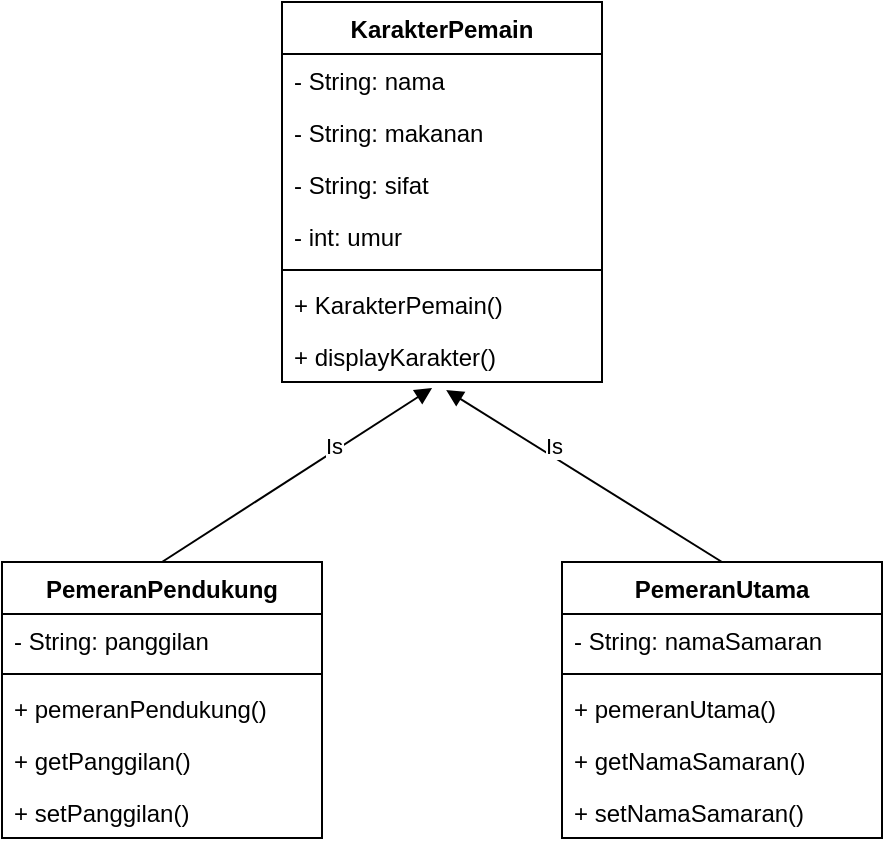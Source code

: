<mxfile version="13.9.7" type="github">
  <diagram id="9_gkcwxZqlh5dM0crbW0" name="Page-1">
    <mxGraphModel dx="1038" dy="615" grid="1" gridSize="10" guides="1" tooltips="1" connect="1" arrows="1" fold="1" page="1" pageScale="1" pageWidth="850" pageHeight="1100" math="0" shadow="0">
      <root>
        <mxCell id="0" />
        <mxCell id="1" parent="0" />
        <mxCell id="N5jSthREO9qhUIvIR3jq-5" value="KarakterPemain" style="swimlane;fontStyle=1;align=center;verticalAlign=top;childLayout=stackLayout;horizontal=1;startSize=26;horizontalStack=0;resizeParent=1;resizeParentMax=0;resizeLast=0;collapsible=1;marginBottom=0;" vertex="1" parent="1">
          <mxGeometry x="340" y="80" width="160" height="190" as="geometry" />
        </mxCell>
        <mxCell id="N5jSthREO9qhUIvIR3jq-6" value="- String: nama" style="text;strokeColor=none;fillColor=none;align=left;verticalAlign=top;spacingLeft=4;spacingRight=4;overflow=hidden;rotatable=0;points=[[0,0.5],[1,0.5]];portConstraint=eastwest;" vertex="1" parent="N5jSthREO9qhUIvIR3jq-5">
          <mxGeometry y="26" width="160" height="26" as="geometry" />
        </mxCell>
        <mxCell id="N5jSthREO9qhUIvIR3jq-9" value="- String: makanan" style="text;strokeColor=none;fillColor=none;align=left;verticalAlign=top;spacingLeft=4;spacingRight=4;overflow=hidden;rotatable=0;points=[[0,0.5],[1,0.5]];portConstraint=eastwest;" vertex="1" parent="N5jSthREO9qhUIvIR3jq-5">
          <mxGeometry y="52" width="160" height="26" as="geometry" />
        </mxCell>
        <mxCell id="N5jSthREO9qhUIvIR3jq-10" value="- String: sifat" style="text;strokeColor=none;fillColor=none;align=left;verticalAlign=top;spacingLeft=4;spacingRight=4;overflow=hidden;rotatable=0;points=[[0,0.5],[1,0.5]];portConstraint=eastwest;" vertex="1" parent="N5jSthREO9qhUIvIR3jq-5">
          <mxGeometry y="78" width="160" height="26" as="geometry" />
        </mxCell>
        <mxCell id="N5jSthREO9qhUIvIR3jq-11" value="- int: umur" style="text;strokeColor=none;fillColor=none;align=left;verticalAlign=top;spacingLeft=4;spacingRight=4;overflow=hidden;rotatable=0;points=[[0,0.5],[1,0.5]];portConstraint=eastwest;" vertex="1" parent="N5jSthREO9qhUIvIR3jq-5">
          <mxGeometry y="104" width="160" height="26" as="geometry" />
        </mxCell>
        <mxCell id="N5jSthREO9qhUIvIR3jq-7" value="" style="line;strokeWidth=1;fillColor=none;align=left;verticalAlign=middle;spacingTop=-1;spacingLeft=3;spacingRight=3;rotatable=0;labelPosition=right;points=[];portConstraint=eastwest;" vertex="1" parent="N5jSthREO9qhUIvIR3jq-5">
          <mxGeometry y="130" width="160" height="8" as="geometry" />
        </mxCell>
        <mxCell id="N5jSthREO9qhUIvIR3jq-8" value="+ KarakterPemain()" style="text;strokeColor=none;fillColor=none;align=left;verticalAlign=top;spacingLeft=4;spacingRight=4;overflow=hidden;rotatable=0;points=[[0,0.5],[1,0.5]];portConstraint=eastwest;" vertex="1" parent="N5jSthREO9qhUIvIR3jq-5">
          <mxGeometry y="138" width="160" height="26" as="geometry" />
        </mxCell>
        <mxCell id="N5jSthREO9qhUIvIR3jq-12" value="+ displayKarakter()" style="text;strokeColor=none;fillColor=none;align=left;verticalAlign=top;spacingLeft=4;spacingRight=4;overflow=hidden;rotatable=0;points=[[0,0.5],[1,0.5]];portConstraint=eastwest;" vertex="1" parent="N5jSthREO9qhUIvIR3jq-5">
          <mxGeometry y="164" width="160" height="26" as="geometry" />
        </mxCell>
        <mxCell id="N5jSthREO9qhUIvIR3jq-13" value="PemeranPendukung" style="swimlane;fontStyle=1;align=center;verticalAlign=top;childLayout=stackLayout;horizontal=1;startSize=26;horizontalStack=0;resizeParent=1;resizeParentMax=0;resizeLast=0;collapsible=1;marginBottom=0;" vertex="1" parent="1">
          <mxGeometry x="200" y="360" width="160" height="138" as="geometry" />
        </mxCell>
        <mxCell id="N5jSthREO9qhUIvIR3jq-14" value="- String: panggilan" style="text;strokeColor=none;fillColor=none;align=left;verticalAlign=top;spacingLeft=4;spacingRight=4;overflow=hidden;rotatable=0;points=[[0,0.5],[1,0.5]];portConstraint=eastwest;" vertex="1" parent="N5jSthREO9qhUIvIR3jq-13">
          <mxGeometry y="26" width="160" height="26" as="geometry" />
        </mxCell>
        <mxCell id="N5jSthREO9qhUIvIR3jq-18" value="" style="line;strokeWidth=1;fillColor=none;align=left;verticalAlign=middle;spacingTop=-1;spacingLeft=3;spacingRight=3;rotatable=0;labelPosition=right;points=[];portConstraint=eastwest;" vertex="1" parent="N5jSthREO9qhUIvIR3jq-13">
          <mxGeometry y="52" width="160" height="8" as="geometry" />
        </mxCell>
        <mxCell id="N5jSthREO9qhUIvIR3jq-19" value="+ pemeranPendukung()" style="text;strokeColor=none;fillColor=none;align=left;verticalAlign=top;spacingLeft=4;spacingRight=4;overflow=hidden;rotatable=0;points=[[0,0.5],[1,0.5]];portConstraint=eastwest;" vertex="1" parent="N5jSthREO9qhUIvIR3jq-13">
          <mxGeometry y="60" width="160" height="26" as="geometry" />
        </mxCell>
        <mxCell id="N5jSthREO9qhUIvIR3jq-20" value="+ getPanggilan()" style="text;strokeColor=none;fillColor=none;align=left;verticalAlign=top;spacingLeft=4;spacingRight=4;overflow=hidden;rotatable=0;points=[[0,0.5],[1,0.5]];portConstraint=eastwest;" vertex="1" parent="N5jSthREO9qhUIvIR3jq-13">
          <mxGeometry y="86" width="160" height="26" as="geometry" />
        </mxCell>
        <mxCell id="N5jSthREO9qhUIvIR3jq-27" value="+ setPanggilan()" style="text;strokeColor=none;fillColor=none;align=left;verticalAlign=top;spacingLeft=4;spacingRight=4;overflow=hidden;rotatable=0;points=[[0,0.5],[1,0.5]];portConstraint=eastwest;" vertex="1" parent="N5jSthREO9qhUIvIR3jq-13">
          <mxGeometry y="112" width="160" height="26" as="geometry" />
        </mxCell>
        <mxCell id="N5jSthREO9qhUIvIR3jq-21" value="" style="endArrow=block;endFill=1;html=1;align=left;verticalAlign=top;exitX=0.5;exitY=0;exitDx=0;exitDy=0;entryX=0.469;entryY=1.115;entryDx=0;entryDy=0;entryPerimeter=0;" edge="1" parent="1" source="N5jSthREO9qhUIvIR3jq-13" target="N5jSthREO9qhUIvIR3jq-12">
          <mxGeometry x="-1" relative="1" as="geometry">
            <mxPoint x="340" y="320" as="sourcePoint" />
            <mxPoint x="500" y="320" as="targetPoint" />
          </mxGeometry>
        </mxCell>
        <mxCell id="N5jSthREO9qhUIvIR3jq-22" value="Is" style="edgeLabel;resizable=0;html=1;align=left;verticalAlign=bottom;" connectable="0" vertex="1" parent="N5jSthREO9qhUIvIR3jq-21">
          <mxGeometry x="-1" relative="1" as="geometry">
            <mxPoint x="80" y="-50" as="offset" />
          </mxGeometry>
        </mxCell>
        <mxCell id="N5jSthREO9qhUIvIR3jq-28" value="PemeranUtama" style="swimlane;fontStyle=1;align=center;verticalAlign=top;childLayout=stackLayout;horizontal=1;startSize=26;horizontalStack=0;resizeParent=1;resizeParentMax=0;resizeLast=0;collapsible=1;marginBottom=0;" vertex="1" parent="1">
          <mxGeometry x="480" y="360" width="160" height="138" as="geometry" />
        </mxCell>
        <mxCell id="N5jSthREO9qhUIvIR3jq-29" value="- String: namaSamaran" style="text;strokeColor=none;fillColor=none;align=left;verticalAlign=top;spacingLeft=4;spacingRight=4;overflow=hidden;rotatable=0;points=[[0,0.5],[1,0.5]];portConstraint=eastwest;" vertex="1" parent="N5jSthREO9qhUIvIR3jq-28">
          <mxGeometry y="26" width="160" height="26" as="geometry" />
        </mxCell>
        <mxCell id="N5jSthREO9qhUIvIR3jq-30" value="" style="line;strokeWidth=1;fillColor=none;align=left;verticalAlign=middle;spacingTop=-1;spacingLeft=3;spacingRight=3;rotatable=0;labelPosition=right;points=[];portConstraint=eastwest;" vertex="1" parent="N5jSthREO9qhUIvIR3jq-28">
          <mxGeometry y="52" width="160" height="8" as="geometry" />
        </mxCell>
        <mxCell id="N5jSthREO9qhUIvIR3jq-31" value="+ pemeranUtama()" style="text;strokeColor=none;fillColor=none;align=left;verticalAlign=top;spacingLeft=4;spacingRight=4;overflow=hidden;rotatable=0;points=[[0,0.5],[1,0.5]];portConstraint=eastwest;" vertex="1" parent="N5jSthREO9qhUIvIR3jq-28">
          <mxGeometry y="60" width="160" height="26" as="geometry" />
        </mxCell>
        <mxCell id="N5jSthREO9qhUIvIR3jq-32" value="+ getNamaSamaran()" style="text;strokeColor=none;fillColor=none;align=left;verticalAlign=top;spacingLeft=4;spacingRight=4;overflow=hidden;rotatable=0;points=[[0,0.5],[1,0.5]];portConstraint=eastwest;" vertex="1" parent="N5jSthREO9qhUIvIR3jq-28">
          <mxGeometry y="86" width="160" height="26" as="geometry" />
        </mxCell>
        <mxCell id="N5jSthREO9qhUIvIR3jq-33" value="+ setNamaSamaran()" style="text;strokeColor=none;fillColor=none;align=left;verticalAlign=top;spacingLeft=4;spacingRight=4;overflow=hidden;rotatable=0;points=[[0,0.5],[1,0.5]];portConstraint=eastwest;" vertex="1" parent="N5jSthREO9qhUIvIR3jq-28">
          <mxGeometry y="112" width="160" height="26" as="geometry" />
        </mxCell>
        <mxCell id="N5jSthREO9qhUIvIR3jq-34" value="" style="endArrow=block;endFill=1;html=1;align=left;verticalAlign=top;exitX=0.5;exitY=0;exitDx=0;exitDy=0;entryX=0.513;entryY=1.154;entryDx=0;entryDy=0;entryPerimeter=0;" edge="1" parent="1" source="N5jSthREO9qhUIvIR3jq-28" target="N5jSthREO9qhUIvIR3jq-12">
          <mxGeometry x="-1" relative="1" as="geometry">
            <mxPoint x="280" y="400" as="sourcePoint" />
            <mxPoint x="420" y="280" as="targetPoint" />
          </mxGeometry>
        </mxCell>
        <mxCell id="N5jSthREO9qhUIvIR3jq-35" value="Is" style="edgeLabel;resizable=0;html=1;align=left;verticalAlign=bottom;" connectable="0" vertex="1" parent="N5jSthREO9qhUIvIR3jq-34">
          <mxGeometry x="-1" relative="1" as="geometry">
            <mxPoint x="-90" y="-50" as="offset" />
          </mxGeometry>
        </mxCell>
      </root>
    </mxGraphModel>
  </diagram>
</mxfile>
